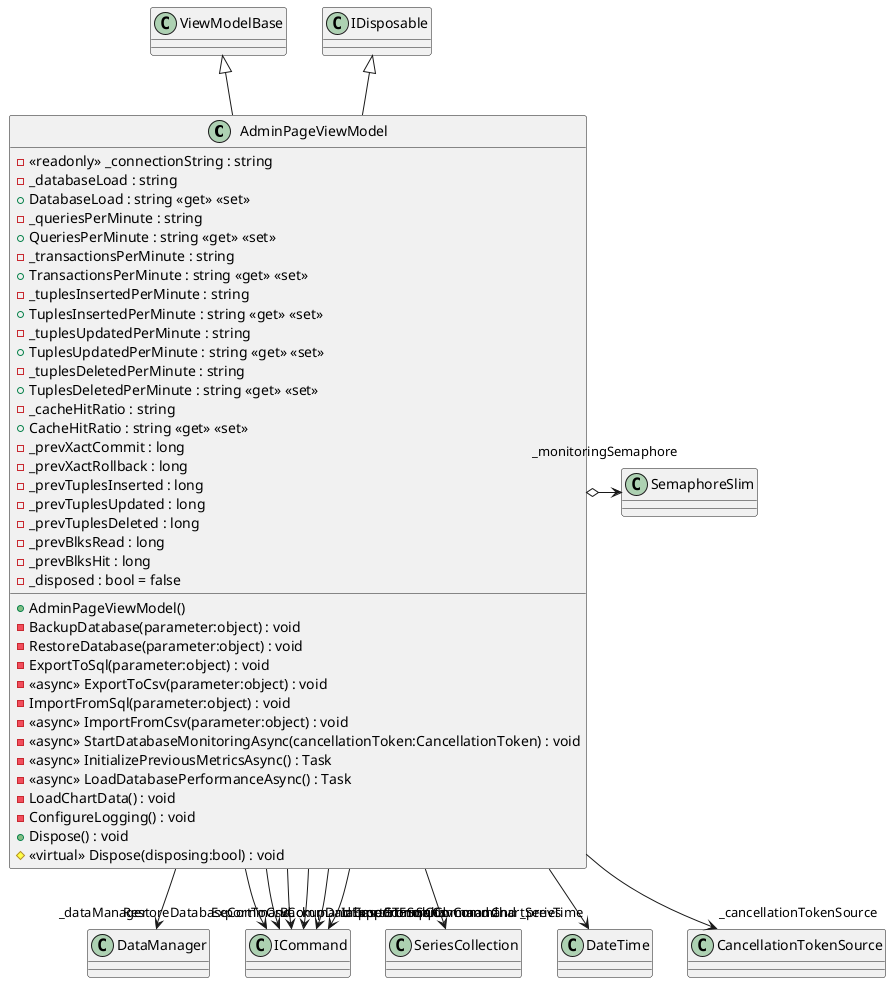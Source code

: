 @startuml
class AdminPageViewModel {
    - <<readonly>> _connectionString : string
    - _databaseLoad : string
    + DatabaseLoad : string <<get>> <<set>>
    - _queriesPerMinute : string
    + QueriesPerMinute : string <<get>> <<set>>
    - _transactionsPerMinute : string
    + TransactionsPerMinute : string <<get>> <<set>>
    - _tuplesInsertedPerMinute : string
    + TuplesInsertedPerMinute : string <<get>> <<set>>
    - _tuplesUpdatedPerMinute : string
    + TuplesUpdatedPerMinute : string <<get>> <<set>>
    - _tuplesDeletedPerMinute : string
    + TuplesDeletedPerMinute : string <<get>> <<set>>
    - _cacheHitRatio : string
    + CacheHitRatio : string <<get>> <<set>>
    - _prevXactCommit : long
    - _prevXactRollback : long
    - _prevTuplesInserted : long
    - _prevTuplesUpdated : long
    - _prevTuplesDeleted : long
    - _prevBlksRead : long
    - _prevBlksHit : long
    + AdminPageViewModel()
    - BackupDatabase(parameter:object) : void
    - RestoreDatabase(parameter:object) : void
    - ExportToSql(parameter:object) : void
    - <<async>> ExportToCsv(parameter:object) : void
    - ImportFromSql(parameter:object) : void
    - <<async>> ImportFromCsv(parameter:object) : void
    - <<async>> StartDatabaseMonitoringAsync(cancellationToken:CancellationToken) : void
    - <<async>> InitializePreviousMetricsAsync() : Task
    - <<async>> LoadDatabasePerformanceAsync() : Task
    - LoadChartData() : void
    - ConfigureLogging() : void
    - _disposed : bool = false
    + Dispose() : void
    # <<virtual>> Dispose(disposing:bool) : void
}
ViewModelBase <|-- AdminPageViewModel
IDisposable <|-- AdminPageViewModel
AdminPageViewModel --> "_dataManager" DataManager
AdminPageViewModel --> "BackupDatabaseCommand" ICommand
AdminPageViewModel --> "RestoreDatabaseCommand" ICommand
AdminPageViewModel --> "ExportToSqlCommand" ICommand
AdminPageViewModel --> "ExportToCsvCommand" ICommand
AdminPageViewModel --> "ImportFromSqlCommand" ICommand
AdminPageViewModel --> "ImportFromCsvCommand" ICommand
AdminPageViewModel --> "ChartSeries" SeriesCollection
AdminPageViewModel --> "_prevTime" DateTime
AdminPageViewModel --> "_cancellationTokenSource" CancellationTokenSource
AdminPageViewModel o-> "_monitoringSemaphore" SemaphoreSlim
@enduml
